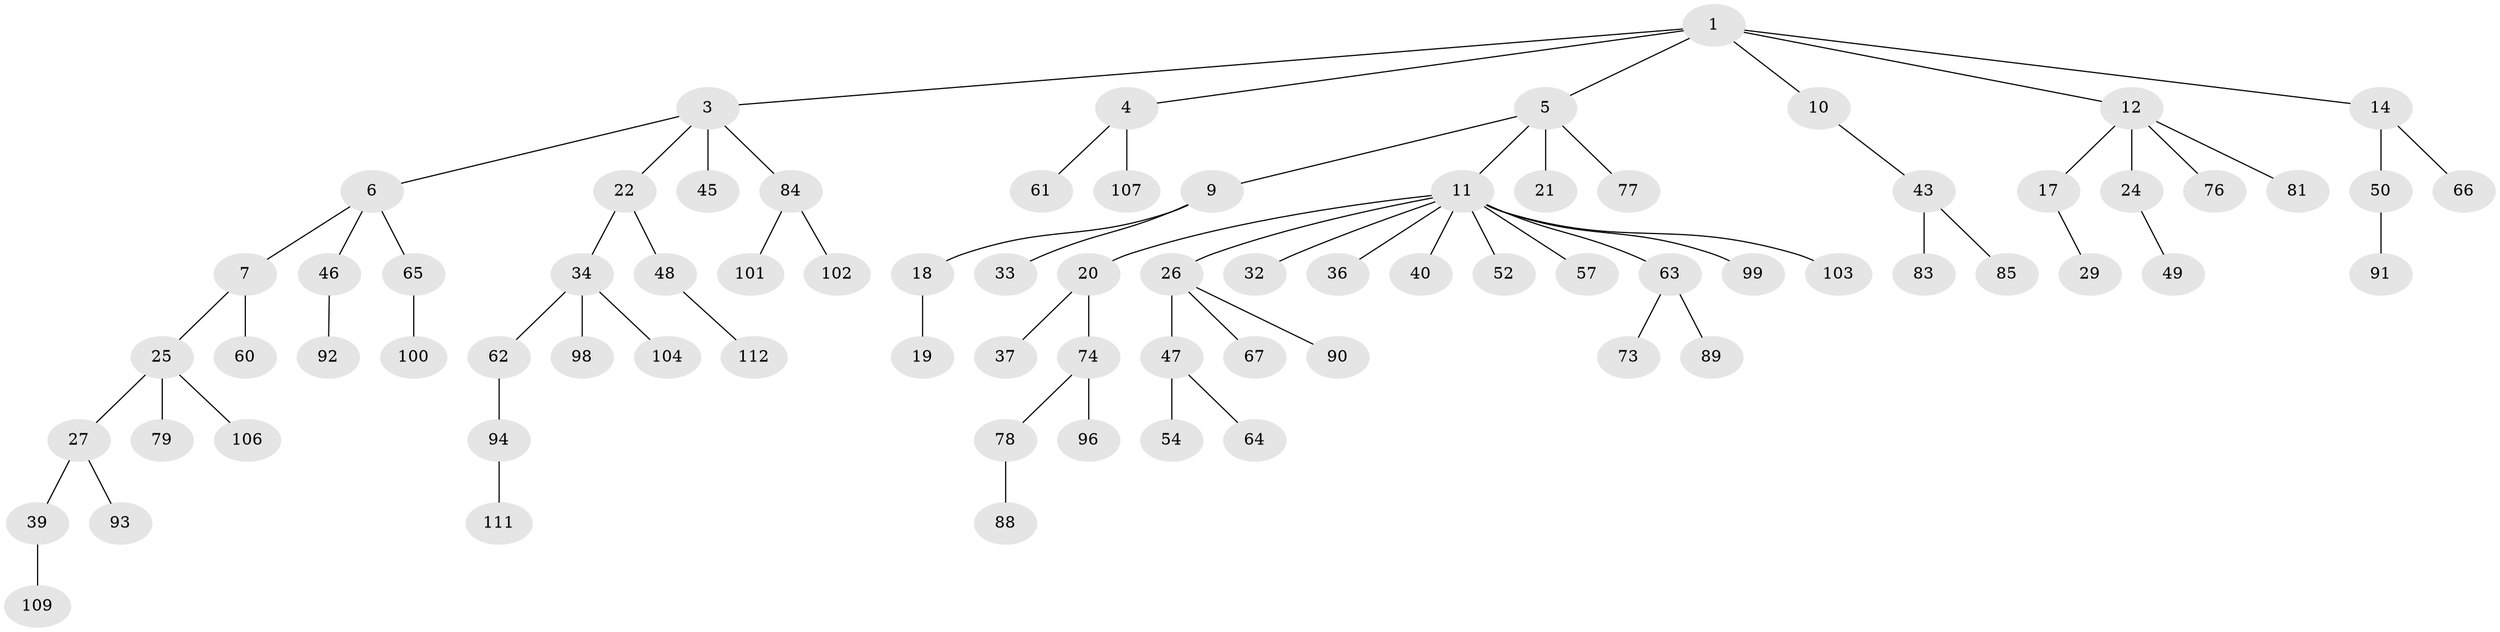 // Generated by graph-tools (version 1.1) at 2025/24/03/03/25 07:24:08]
// undirected, 77 vertices, 76 edges
graph export_dot {
graph [start="1"]
  node [color=gray90,style=filled];
  1 [super="+2"];
  3 [super="+55"];
  4 [super="+8"];
  5 [super="+28"];
  6 [super="+16"];
  7 [super="+23"];
  9;
  10 [super="+82"];
  11 [super="+13"];
  12 [super="+87"];
  14 [super="+15"];
  17;
  18 [super="+51"];
  19;
  20 [super="+30"];
  21;
  22;
  24 [super="+35"];
  25 [super="+31"];
  26 [super="+38"];
  27 [super="+41"];
  29 [super="+44"];
  32;
  33;
  34 [super="+56"];
  36 [super="+59"];
  37;
  39 [super="+42"];
  40 [super="+75"];
  43;
  45;
  46 [super="+68"];
  47 [super="+71"];
  48 [super="+69"];
  49;
  50 [super="+58"];
  52 [super="+53"];
  54;
  57 [super="+70"];
  60;
  61;
  62;
  63 [super="+72"];
  64 [super="+86"];
  65;
  66;
  67;
  73 [super="+80"];
  74;
  76;
  77 [super="+105"];
  78 [super="+110"];
  79;
  81;
  83 [super="+113"];
  84;
  85;
  88;
  89 [super="+97"];
  90;
  91;
  92;
  93;
  94 [super="+95"];
  96 [super="+114"];
  98;
  99;
  100;
  101 [super="+108"];
  102;
  103;
  104 [super="+115"];
  106;
  107;
  109;
  111;
  112;
  1 -- 5;
  1 -- 10;
  1 -- 12;
  1 -- 3;
  1 -- 4;
  1 -- 14;
  3 -- 6;
  3 -- 22;
  3 -- 45;
  3 -- 84;
  4 -- 107;
  4 -- 61;
  5 -- 9;
  5 -- 11;
  5 -- 21;
  5 -- 77;
  6 -- 7;
  6 -- 46;
  6 -- 65;
  7 -- 25;
  7 -- 60;
  9 -- 18;
  9 -- 33;
  10 -- 43;
  11 -- 26;
  11 -- 32;
  11 -- 57;
  11 -- 103;
  11 -- 99;
  11 -- 36;
  11 -- 20;
  11 -- 52;
  11 -- 40;
  11 -- 63;
  12 -- 17;
  12 -- 24;
  12 -- 76;
  12 -- 81;
  14 -- 50;
  14 -- 66;
  17 -- 29;
  18 -- 19;
  20 -- 37;
  20 -- 74;
  22 -- 34;
  22 -- 48;
  24 -- 49;
  25 -- 27;
  25 -- 106;
  25 -- 79;
  26 -- 47;
  26 -- 67;
  26 -- 90;
  27 -- 39;
  27 -- 93;
  34 -- 62;
  34 -- 98;
  34 -- 104;
  39 -- 109;
  43 -- 83;
  43 -- 85;
  46 -- 92;
  47 -- 54;
  47 -- 64;
  48 -- 112;
  50 -- 91;
  62 -- 94;
  63 -- 89;
  63 -- 73;
  65 -- 100;
  74 -- 78;
  74 -- 96;
  78 -- 88;
  84 -- 101;
  84 -- 102;
  94 -- 111;
}
